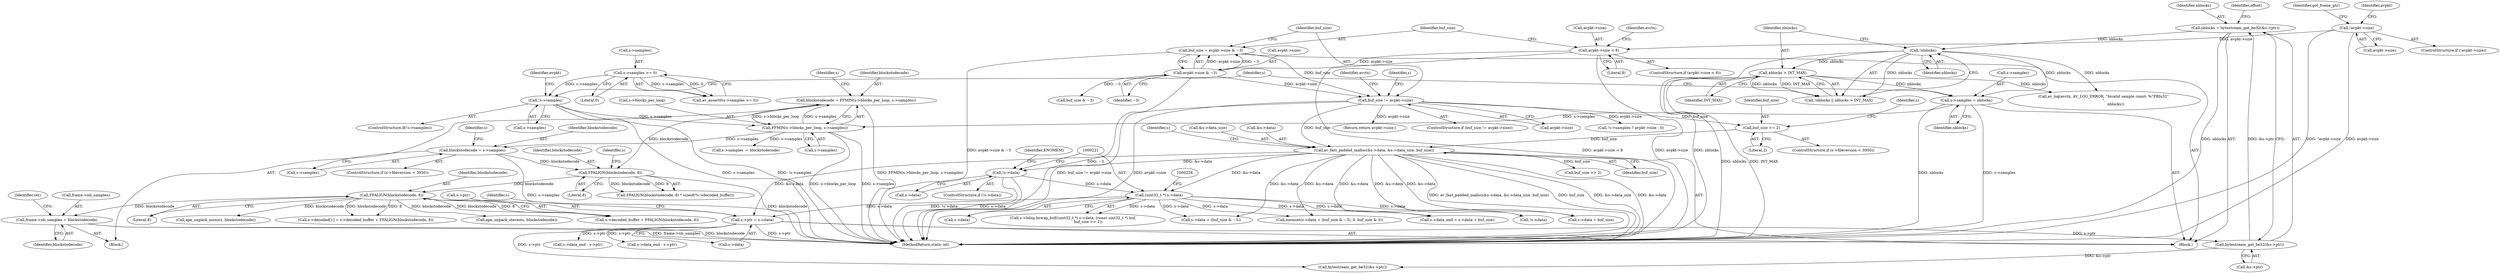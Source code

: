 digraph "1_FFmpeg_ba4beaf6149f7241c8bd85fe853318c2f6837ad0@pointer" {
"1000487" [label="(Call,frame->nb_samples = blockstodecode)"];
"1000484" [label="(Call,FFALIGN(blockstodecode, 8))"];
"1000441" [label="(Call,FFALIGN(blockstodecode, 8))"];
"1000424" [label="(Call,blockstodecode = s->samples)"];
"1000411" [label="(Call,FFMIN(s->blocks_per_loop, s->samples))"];
"1000141" [label="(Call,!s->samples)"];
"1000135" [label="(Call,s->samples >= 0)"];
"1000390" [label="(Call,s->samples = nblocks)"];
"1000367" [label="(Call,nblocks > INT_MAX)"];
"1000365" [label="(Call,!nblocks)"];
"1000259" [label="(Call,nblocks = bytestream_get_be32(&s->ptr))"];
"1000261" [label="(Call,bytestream_get_be32(&s->ptr))"];
"1000243" [label="(Call,s->ptr = s->data)"];
"1000201" [label="(Call,av_fast_padded_malloc(&s->data, &s->data_size, buf_size))"];
"1000198" [label="(Call,buf_size += 2)"];
"1000182" [label="(Call,buf_size != avpkt->size)"];
"1000174" [label="(Call,buf_size = avpkt->size & ~3)"];
"1000176" [label="(Call,avpkt->size & ~3)"];
"1000162" [label="(Call,avpkt->size < 8)"];
"1000150" [label="(Call,!avpkt->size)"];
"1000220" [label="(Call,(uint32_t *) s->data)"];
"1000212" [label="(Call,!s->data)"];
"1000409" [label="(Call,blockstodecode = FFMIN(s->blocks_per_loop, s->samples))"];
"1000204" [label="(Identifier,s)"];
"1000177" [label="(Call,avpkt->size)"];
"1000694" [label="(Call,!s->samples ? avpkt->size : 0)"];
"1000491" [label="(Identifier,blockstodecode)"];
"1000443" [label="(Literal,8)"];
"1000134" [label="(Call,av_assert0(s->samples >= 0))"];
"1000252" [label="(Identifier,s)"];
"1000367" [label="(Call,nblocks > INT_MAX)"];
"1000166" [label="(Literal,8)"];
"1000484" [label="(Call,FFALIGN(blockstodecode, 8))"];
"1000250" [label="(Call,s->data_end = s->data + buf_size)"];
"1000369" [label="(Identifier,INT_MAX)"];
"1000442" [label="(Identifier,blockstodecode)"];
"1000183" [label="(Identifier,buf_size)"];
"1000364" [label="(Call,!nblocks || nblocks > INT_MAX)"];
"1000201" [label="(Call,av_fast_padded_malloc(&s->data, &s->data_size, buf_size))"];
"1000213" [label="(Call,s->data)"];
"1000135" [label="(Call,s->samples >= 0)"];
"1000405" [label="(Return,return avpkt->size;)"];
"1000432" [label="(Identifier,s)"];
"1000332" [label="(Call,s->data_end - s->ptr)"];
"1000139" [label="(Literal,0)"];
"1000260" [label="(Identifier,nblocks)"];
"1000371" [label="(Call,av_log(avctx, AV_LOG_ERROR, \"Invalid sample count: %\"PRIu32\".\n\",\n                    nblocks))"];
"1000175" [label="(Identifier,buf_size)"];
"1000298" [label="(Call,s->data_end - s->ptr)"];
"1000180" [label="(Identifier,~3)"];
"1000268" [label="(Call,bytestream_get_be32(&s->ptr))"];
"1000426" [label="(Call,s->samples)"];
"1000486" [label="(Literal,8)"];
"1000181" [label="(ControlStructure,if (buf_size != avpkt->size))"];
"1000222" [label="(Call,s->data)"];
"1000199" [label="(Identifier,buf_size)"];
"1000520" [label="(Call,ape_unpack_mono(s, blockstodecode))"];
"1000366" [label="(Identifier,nblocks)"];
"1000524" [label="(Call,ape_unpack_stereo(s, blockstodecode))"];
"1000480" [label="(Call,s->decoded_buffer + FFALIGN(blockstodecode, 8))"];
"1000152" [label="(Identifier,avpkt)"];
"1000424" [label="(Call,blockstodecode = s->samples)"];
"1000212" [label="(Call,!s->data)"];
"1000198" [label="(Call,buf_size += 2)"];
"1000140" [label="(ControlStructure,if(!s->samples))"];
"1000261" [label="(Call,bytestream_get_be32(&s->ptr))"];
"1000162" [label="(Call,avpkt->size < 8)"];
"1000418" [label="(ControlStructure,if (s->fileversion < 3930))"];
"1000485" [label="(Identifier,blockstodecode)"];
"1000157" [label="(Identifier,got_frame_ptr)"];
"1000415" [label="(Call,s->samples)"];
"1000410" [label="(Identifier,blockstodecode)"];
"1000259" [label="(Call,nblocks = bytestream_get_be32(&s->ptr))"];
"1000189" [label="(Identifier,avctx)"];
"1000228" [label="(Call,buf_size >> 2)"];
"1000412" [label="(Call,s->blocks_per_loop)"];
"1000232" [label="(Call,s->data + (buf_size & ~3))"];
"1000396" [label="(Call,!s->data)"];
"1000474" [label="(Call,s->decoded[1] = s->decoded_buffer + FFALIGN(blockstodecode, 8))"];
"1000151" [label="(Call,avpkt->size)"];
"1000169" [label="(Identifier,avctx)"];
"1000161" [label="(ControlStructure,if (avpkt->size < 8))"];
"1000267" [label="(Identifier,offset)"];
"1000440" [label="(Call,FFALIGN(blockstodecode, 8) * sizeof(*s->decoded_buffer))"];
"1000409" [label="(Call,blockstodecode = FFMIN(s->blocks_per_loop, s->samples))"];
"1000254" [label="(Call,s->data + buf_size)"];
"1000488" [label="(Call,frame->nb_samples)"];
"1000141" [label="(Call,!s->samples)"];
"1000200" [label="(Literal,2)"];
"1000184" [label="(Call,avpkt->size)"];
"1000411" [label="(Call,FFMIN(s->blocks_per_loop, s->samples))"];
"1000195" [label="(Identifier,s)"];
"1000447" [label="(Identifier,s)"];
"1000142" [label="(Call,s->samples)"];
"1000110" [label="(Block,)"];
"1000441" [label="(Call,FFALIGN(blockstodecode, 8))"];
"1000211" [label="(ControlStructure,if (!s->data))"];
"1000244" [label="(Call,s->ptr)"];
"1000176" [label="(Call,avpkt->size & ~3)"];
"1000163" [label="(Call,avpkt->size)"];
"1000149" [label="(ControlStructure,if (!avpkt->size))"];
"1000365" [label="(Call,!nblocks)"];
"1000495" [label="(Identifier,ret)"];
"1000394" [label="(Identifier,nblocks)"];
"1000684" [label="(Call,s->samples -= blockstodecode)"];
"1000391" [label="(Call,s->samples)"];
"1000262" [label="(Call,&s->ptr)"];
"1000192" [label="(ControlStructure,if (s->fileversion < 3950))"];
"1000703" [label="(MethodReturn,static int)"];
"1000220" [label="(Call,(uint32_t *) s->data)"];
"1000150" [label="(Call,!avpkt->size)"];
"1000218" [label="(Identifier,ENOMEM)"];
"1000210" [label="(Identifier,buf_size)"];
"1000368" [label="(Identifier,nblocks)"];
"1000390" [label="(Call,s->samples = nblocks)"];
"1000247" [label="(Call,s->data)"];
"1000182" [label="(Call,buf_size != avpkt->size)"];
"1000174" [label="(Call,buf_size = avpkt->size & ~3)"];
"1000164" [label="(Identifier,avpkt)"];
"1000219" [label="(Call,s->bdsp.bswap_buf((uint32_t *) s->data, (const uint32_t *) buf,\n                          buf_size >> 2))"];
"1000145" [label="(Block,)"];
"1000214" [label="(Identifier,s)"];
"1000236" [label="(Call,buf_size & ~3)"];
"1000487" [label="(Call,frame->nb_samples = blockstodecode)"];
"1000425" [label="(Identifier,blockstodecode)"];
"1000231" [label="(Call,memset(s->data + (buf_size & ~3), 0, buf_size & 3))"];
"1000206" [label="(Call,&s->data_size)"];
"1000243" [label="(Call,s->ptr = s->data)"];
"1000421" [label="(Identifier,s)"];
"1000398" [label="(Identifier,s)"];
"1000202" [label="(Call,&s->data)"];
"1000136" [label="(Call,s->samples)"];
"1000487" -> "1000110"  [label="AST: "];
"1000487" -> "1000491"  [label="CFG: "];
"1000488" -> "1000487"  [label="AST: "];
"1000491" -> "1000487"  [label="AST: "];
"1000495" -> "1000487"  [label="CFG: "];
"1000487" -> "1000703"  [label="DDG: frame->nb_samples"];
"1000487" -> "1000703"  [label="DDG: blockstodecode"];
"1000484" -> "1000487"  [label="DDG: blockstodecode"];
"1000484" -> "1000480"  [label="AST: "];
"1000484" -> "1000486"  [label="CFG: "];
"1000485" -> "1000484"  [label="AST: "];
"1000486" -> "1000484"  [label="AST: "];
"1000480" -> "1000484"  [label="CFG: "];
"1000484" -> "1000474"  [label="DDG: blockstodecode"];
"1000484" -> "1000474"  [label="DDG: 8"];
"1000484" -> "1000480"  [label="DDG: blockstodecode"];
"1000484" -> "1000480"  [label="DDG: 8"];
"1000441" -> "1000484"  [label="DDG: blockstodecode"];
"1000484" -> "1000520"  [label="DDG: blockstodecode"];
"1000484" -> "1000524"  [label="DDG: blockstodecode"];
"1000441" -> "1000440"  [label="AST: "];
"1000441" -> "1000443"  [label="CFG: "];
"1000442" -> "1000441"  [label="AST: "];
"1000443" -> "1000441"  [label="AST: "];
"1000447" -> "1000441"  [label="CFG: "];
"1000441" -> "1000703"  [label="DDG: blockstodecode"];
"1000441" -> "1000440"  [label="DDG: blockstodecode"];
"1000441" -> "1000440"  [label="DDG: 8"];
"1000424" -> "1000441"  [label="DDG: blockstodecode"];
"1000409" -> "1000441"  [label="DDG: blockstodecode"];
"1000424" -> "1000418"  [label="AST: "];
"1000424" -> "1000426"  [label="CFG: "];
"1000425" -> "1000424"  [label="AST: "];
"1000426" -> "1000424"  [label="AST: "];
"1000432" -> "1000424"  [label="CFG: "];
"1000424" -> "1000703"  [label="DDG: s->samples"];
"1000411" -> "1000424"  [label="DDG: s->samples"];
"1000411" -> "1000409"  [label="AST: "];
"1000411" -> "1000415"  [label="CFG: "];
"1000412" -> "1000411"  [label="AST: "];
"1000415" -> "1000411"  [label="AST: "];
"1000409" -> "1000411"  [label="CFG: "];
"1000411" -> "1000703"  [label="DDG: s->blocks_per_loop"];
"1000411" -> "1000703"  [label="DDG: s->samples"];
"1000411" -> "1000409"  [label="DDG: s->blocks_per_loop"];
"1000411" -> "1000409"  [label="DDG: s->samples"];
"1000141" -> "1000411"  [label="DDG: s->samples"];
"1000390" -> "1000411"  [label="DDG: s->samples"];
"1000411" -> "1000684"  [label="DDG: s->samples"];
"1000141" -> "1000140"  [label="AST: "];
"1000141" -> "1000142"  [label="CFG: "];
"1000142" -> "1000141"  [label="AST: "];
"1000152" -> "1000141"  [label="CFG: "];
"1000398" -> "1000141"  [label="CFG: "];
"1000141" -> "1000703"  [label="DDG: s->samples"];
"1000141" -> "1000703"  [label="DDG: !s->samples"];
"1000135" -> "1000141"  [label="DDG: s->samples"];
"1000135" -> "1000134"  [label="AST: "];
"1000135" -> "1000139"  [label="CFG: "];
"1000136" -> "1000135"  [label="AST: "];
"1000139" -> "1000135"  [label="AST: "];
"1000134" -> "1000135"  [label="CFG: "];
"1000135" -> "1000134"  [label="DDG: s->samples"];
"1000135" -> "1000134"  [label="DDG: 0"];
"1000390" -> "1000145"  [label="AST: "];
"1000390" -> "1000394"  [label="CFG: "];
"1000391" -> "1000390"  [label="AST: "];
"1000394" -> "1000390"  [label="AST: "];
"1000398" -> "1000390"  [label="CFG: "];
"1000390" -> "1000703"  [label="DDG: nblocks"];
"1000390" -> "1000703"  [label="DDG: s->samples"];
"1000367" -> "1000390"  [label="DDG: nblocks"];
"1000365" -> "1000390"  [label="DDG: nblocks"];
"1000367" -> "1000364"  [label="AST: "];
"1000367" -> "1000369"  [label="CFG: "];
"1000368" -> "1000367"  [label="AST: "];
"1000369" -> "1000367"  [label="AST: "];
"1000364" -> "1000367"  [label="CFG: "];
"1000367" -> "1000703"  [label="DDG: INT_MAX"];
"1000367" -> "1000703"  [label="DDG: nblocks"];
"1000367" -> "1000364"  [label="DDG: nblocks"];
"1000367" -> "1000364"  [label="DDG: INT_MAX"];
"1000365" -> "1000367"  [label="DDG: nblocks"];
"1000367" -> "1000371"  [label="DDG: nblocks"];
"1000365" -> "1000364"  [label="AST: "];
"1000365" -> "1000366"  [label="CFG: "];
"1000366" -> "1000365"  [label="AST: "];
"1000368" -> "1000365"  [label="CFG: "];
"1000364" -> "1000365"  [label="CFG: "];
"1000365" -> "1000703"  [label="DDG: nblocks"];
"1000365" -> "1000364"  [label="DDG: nblocks"];
"1000259" -> "1000365"  [label="DDG: nblocks"];
"1000365" -> "1000371"  [label="DDG: nblocks"];
"1000259" -> "1000145"  [label="AST: "];
"1000259" -> "1000261"  [label="CFG: "];
"1000260" -> "1000259"  [label="AST: "];
"1000261" -> "1000259"  [label="AST: "];
"1000267" -> "1000259"  [label="CFG: "];
"1000259" -> "1000703"  [label="DDG: nblocks"];
"1000261" -> "1000259"  [label="DDG: &s->ptr"];
"1000261" -> "1000262"  [label="CFG: "];
"1000262" -> "1000261"  [label="AST: "];
"1000243" -> "1000261"  [label="DDG: s->ptr"];
"1000261" -> "1000268"  [label="DDG: &s->ptr"];
"1000243" -> "1000145"  [label="AST: "];
"1000243" -> "1000247"  [label="CFG: "];
"1000244" -> "1000243"  [label="AST: "];
"1000247" -> "1000243"  [label="AST: "];
"1000252" -> "1000243"  [label="CFG: "];
"1000243" -> "1000703"  [label="DDG: s->ptr"];
"1000201" -> "1000243"  [label="DDG: &s->data"];
"1000220" -> "1000243"  [label="DDG: s->data"];
"1000243" -> "1000268"  [label="DDG: s->ptr"];
"1000243" -> "1000298"  [label="DDG: s->ptr"];
"1000243" -> "1000332"  [label="DDG: s->ptr"];
"1000201" -> "1000145"  [label="AST: "];
"1000201" -> "1000210"  [label="CFG: "];
"1000202" -> "1000201"  [label="AST: "];
"1000206" -> "1000201"  [label="AST: "];
"1000210" -> "1000201"  [label="AST: "];
"1000214" -> "1000201"  [label="CFG: "];
"1000201" -> "1000703"  [label="DDG: av_fast_padded_malloc(&s->data, &s->data_size, buf_size)"];
"1000201" -> "1000703"  [label="DDG: buf_size"];
"1000201" -> "1000703"  [label="DDG: &s->data_size"];
"1000201" -> "1000703"  [label="DDG: &s->data"];
"1000198" -> "1000201"  [label="DDG: buf_size"];
"1000182" -> "1000201"  [label="DDG: buf_size"];
"1000201" -> "1000212"  [label="DDG: &s->data"];
"1000201" -> "1000220"  [label="DDG: &s->data"];
"1000201" -> "1000228"  [label="DDG: buf_size"];
"1000201" -> "1000231"  [label="DDG: &s->data"];
"1000201" -> "1000232"  [label="DDG: &s->data"];
"1000201" -> "1000250"  [label="DDG: &s->data"];
"1000201" -> "1000254"  [label="DDG: &s->data"];
"1000201" -> "1000396"  [label="DDG: &s->data"];
"1000198" -> "1000192"  [label="AST: "];
"1000198" -> "1000200"  [label="CFG: "];
"1000199" -> "1000198"  [label="AST: "];
"1000200" -> "1000198"  [label="AST: "];
"1000204" -> "1000198"  [label="CFG: "];
"1000182" -> "1000198"  [label="DDG: buf_size"];
"1000182" -> "1000181"  [label="AST: "];
"1000182" -> "1000184"  [label="CFG: "];
"1000183" -> "1000182"  [label="AST: "];
"1000184" -> "1000182"  [label="AST: "];
"1000189" -> "1000182"  [label="CFG: "];
"1000195" -> "1000182"  [label="CFG: "];
"1000182" -> "1000703"  [label="DDG: buf_size != avpkt->size"];
"1000182" -> "1000703"  [label="DDG: avpkt->size"];
"1000174" -> "1000182"  [label="DDG: buf_size"];
"1000176" -> "1000182"  [label="DDG: avpkt->size"];
"1000182" -> "1000405"  [label="DDG: avpkt->size"];
"1000182" -> "1000694"  [label="DDG: avpkt->size"];
"1000174" -> "1000145"  [label="AST: "];
"1000174" -> "1000176"  [label="CFG: "];
"1000175" -> "1000174"  [label="AST: "];
"1000176" -> "1000174"  [label="AST: "];
"1000183" -> "1000174"  [label="CFG: "];
"1000174" -> "1000703"  [label="DDG: avpkt->size & ~3"];
"1000176" -> "1000174"  [label="DDG: avpkt->size"];
"1000176" -> "1000174"  [label="DDG: ~3"];
"1000176" -> "1000180"  [label="CFG: "];
"1000177" -> "1000176"  [label="AST: "];
"1000180" -> "1000176"  [label="AST: "];
"1000176" -> "1000703"  [label="DDG: ~3"];
"1000162" -> "1000176"  [label="DDG: avpkt->size"];
"1000176" -> "1000236"  [label="DDG: ~3"];
"1000162" -> "1000161"  [label="AST: "];
"1000162" -> "1000166"  [label="CFG: "];
"1000163" -> "1000162"  [label="AST: "];
"1000166" -> "1000162"  [label="AST: "];
"1000169" -> "1000162"  [label="CFG: "];
"1000175" -> "1000162"  [label="CFG: "];
"1000162" -> "1000703"  [label="DDG: avpkt->size"];
"1000162" -> "1000703"  [label="DDG: avpkt->size < 8"];
"1000150" -> "1000162"  [label="DDG: avpkt->size"];
"1000150" -> "1000149"  [label="AST: "];
"1000150" -> "1000151"  [label="CFG: "];
"1000151" -> "1000150"  [label="AST: "];
"1000157" -> "1000150"  [label="CFG: "];
"1000164" -> "1000150"  [label="CFG: "];
"1000150" -> "1000703"  [label="DDG: avpkt->size"];
"1000150" -> "1000703"  [label="DDG: !avpkt->size"];
"1000220" -> "1000219"  [label="AST: "];
"1000220" -> "1000222"  [label="CFG: "];
"1000221" -> "1000220"  [label="AST: "];
"1000222" -> "1000220"  [label="AST: "];
"1000226" -> "1000220"  [label="CFG: "];
"1000220" -> "1000219"  [label="DDG: s->data"];
"1000212" -> "1000220"  [label="DDG: s->data"];
"1000220" -> "1000231"  [label="DDG: s->data"];
"1000220" -> "1000232"  [label="DDG: s->data"];
"1000220" -> "1000250"  [label="DDG: s->data"];
"1000220" -> "1000254"  [label="DDG: s->data"];
"1000220" -> "1000396"  [label="DDG: s->data"];
"1000212" -> "1000211"  [label="AST: "];
"1000212" -> "1000213"  [label="CFG: "];
"1000213" -> "1000212"  [label="AST: "];
"1000218" -> "1000212"  [label="CFG: "];
"1000221" -> "1000212"  [label="CFG: "];
"1000212" -> "1000703"  [label="DDG: !s->data"];
"1000212" -> "1000703"  [label="DDG: s->data"];
"1000409" -> "1000110"  [label="AST: "];
"1000410" -> "1000409"  [label="AST: "];
"1000421" -> "1000409"  [label="CFG: "];
"1000409" -> "1000703"  [label="DDG: FFMIN(s->blocks_per_loop, s->samples)"];
}
